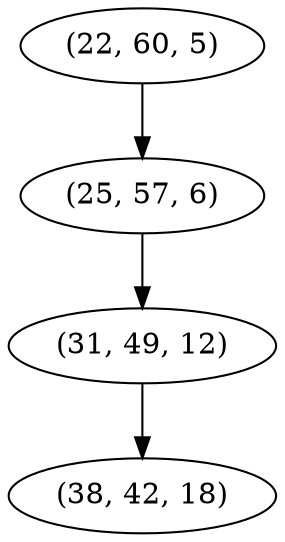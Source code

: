 digraph tree {
    "(22, 60, 5)";
    "(25, 57, 6)";
    "(31, 49, 12)";
    "(38, 42, 18)";
    "(22, 60, 5)" -> "(25, 57, 6)";
    "(25, 57, 6)" -> "(31, 49, 12)";
    "(31, 49, 12)" -> "(38, 42, 18)";
}
